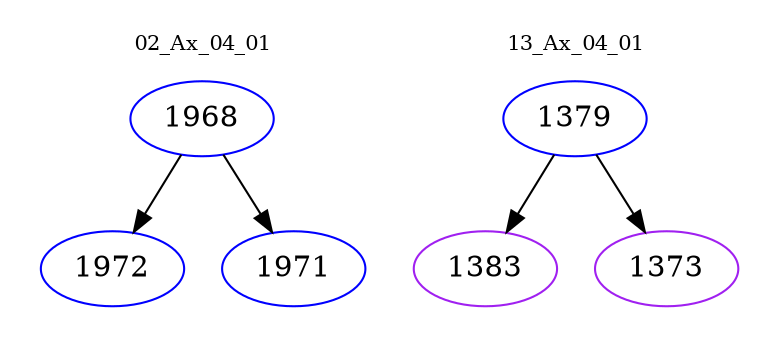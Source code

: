 digraph{
subgraph cluster_0 {
color = white
label = "02_Ax_04_01";
fontsize=10;
T0_1968 [label="1968", color="blue"]
T0_1968 -> T0_1972 [color="black"]
T0_1972 [label="1972", color="blue"]
T0_1968 -> T0_1971 [color="black"]
T0_1971 [label="1971", color="blue"]
}
subgraph cluster_1 {
color = white
label = "13_Ax_04_01";
fontsize=10;
T1_1379 [label="1379", color="blue"]
T1_1379 -> T1_1383 [color="black"]
T1_1383 [label="1383", color="purple"]
T1_1379 -> T1_1373 [color="black"]
T1_1373 [label="1373", color="purple"]
}
}
